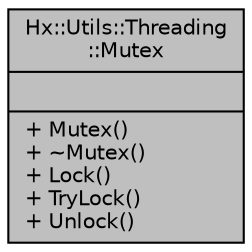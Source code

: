 digraph "Hx::Utils::Threading::Mutex"
{
  edge [fontname="Helvetica",fontsize="10",labelfontname="Helvetica",labelfontsize="10"];
  node [fontname="Helvetica",fontsize="10",shape=record];
  Node1 [label="{Hx::Utils::Threading\l::Mutex\n||+ Mutex()\l+ ~Mutex()\l+ Lock()\l+ TryLock()\l+ Unlock()\l}",height=0.2,width=0.4,color="black", fillcolor="grey75", style="filled", fontcolor="black"];
}
